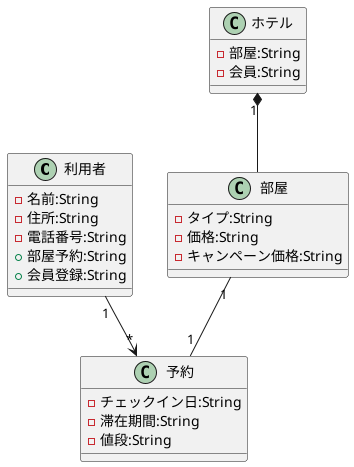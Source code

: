 @startuml ホテルと利用者と部屋と予約
class 利用者 { 
-名前:String
- 住所:String
- 電話番号:String
+ 部屋予約:String
+ 会員登録:String
}
class ホテル {
- 部屋:String
- 会員:String
}
class 部屋 {
- タイプ:String
- 価格:String
- キャンペーン価格:String
}
class 予約 {
- チェックイン日:String
- 滞在期間:String
- 値段:String
}

ホテル "1" *-- 部屋
部屋 "1" -- "1" 予約
利用者 "1" --> "*" 予約
@enduml